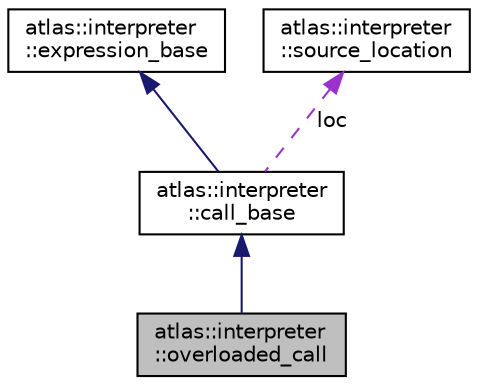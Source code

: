 digraph "atlas::interpreter::overloaded_call"
{
  edge [fontname="Helvetica",fontsize="10",labelfontname="Helvetica",labelfontsize="10"];
  node [fontname="Helvetica",fontsize="10",shape=record];
  Node1 [label="atlas::interpreter\l::overloaded_call",height=0.2,width=0.4,color="black", fillcolor="grey75", style="filled", fontcolor="black"];
  Node2 -> Node1 [dir="back",color="midnightblue",fontsize="10",style="solid",fontname="Helvetica"];
  Node2 [label="atlas::interpreter\l::call_base",height=0.2,width=0.4,color="black", fillcolor="white", style="filled",URL="$structatlas_1_1interpreter_1_1call__base.html"];
  Node3 -> Node2 [dir="back",color="midnightblue",fontsize="10",style="solid",fontname="Helvetica"];
  Node3 [label="atlas::interpreter\l::expression_base",height=0.2,width=0.4,color="black", fillcolor="white", style="filled",URL="$structatlas_1_1interpreter_1_1expression__base.html"];
  Node4 -> Node2 [dir="back",color="darkorchid3",fontsize="10",style="dashed",label=" loc" ,fontname="Helvetica"];
  Node4 [label="atlas::interpreter\l::source_location",height=0.2,width=0.4,color="black", fillcolor="white", style="filled",URL="$structatlas_1_1interpreter_1_1source__location.html"];
}
